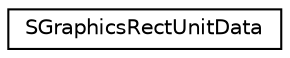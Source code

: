 digraph "类继承关系图"
{
  edge [fontname="Helvetica",fontsize="10",labelfontname="Helvetica",labelfontsize="10"];
  node [fontname="Helvetica",fontsize="10",shape=record];
  rankdir="LR";
  Node0 [label="SGraphicsRectUnitData",height=0.2,width=0.4,color="black", fillcolor="white", style="filled",URL="$struct_s_graphics_rect_unit_data.html"];
}
